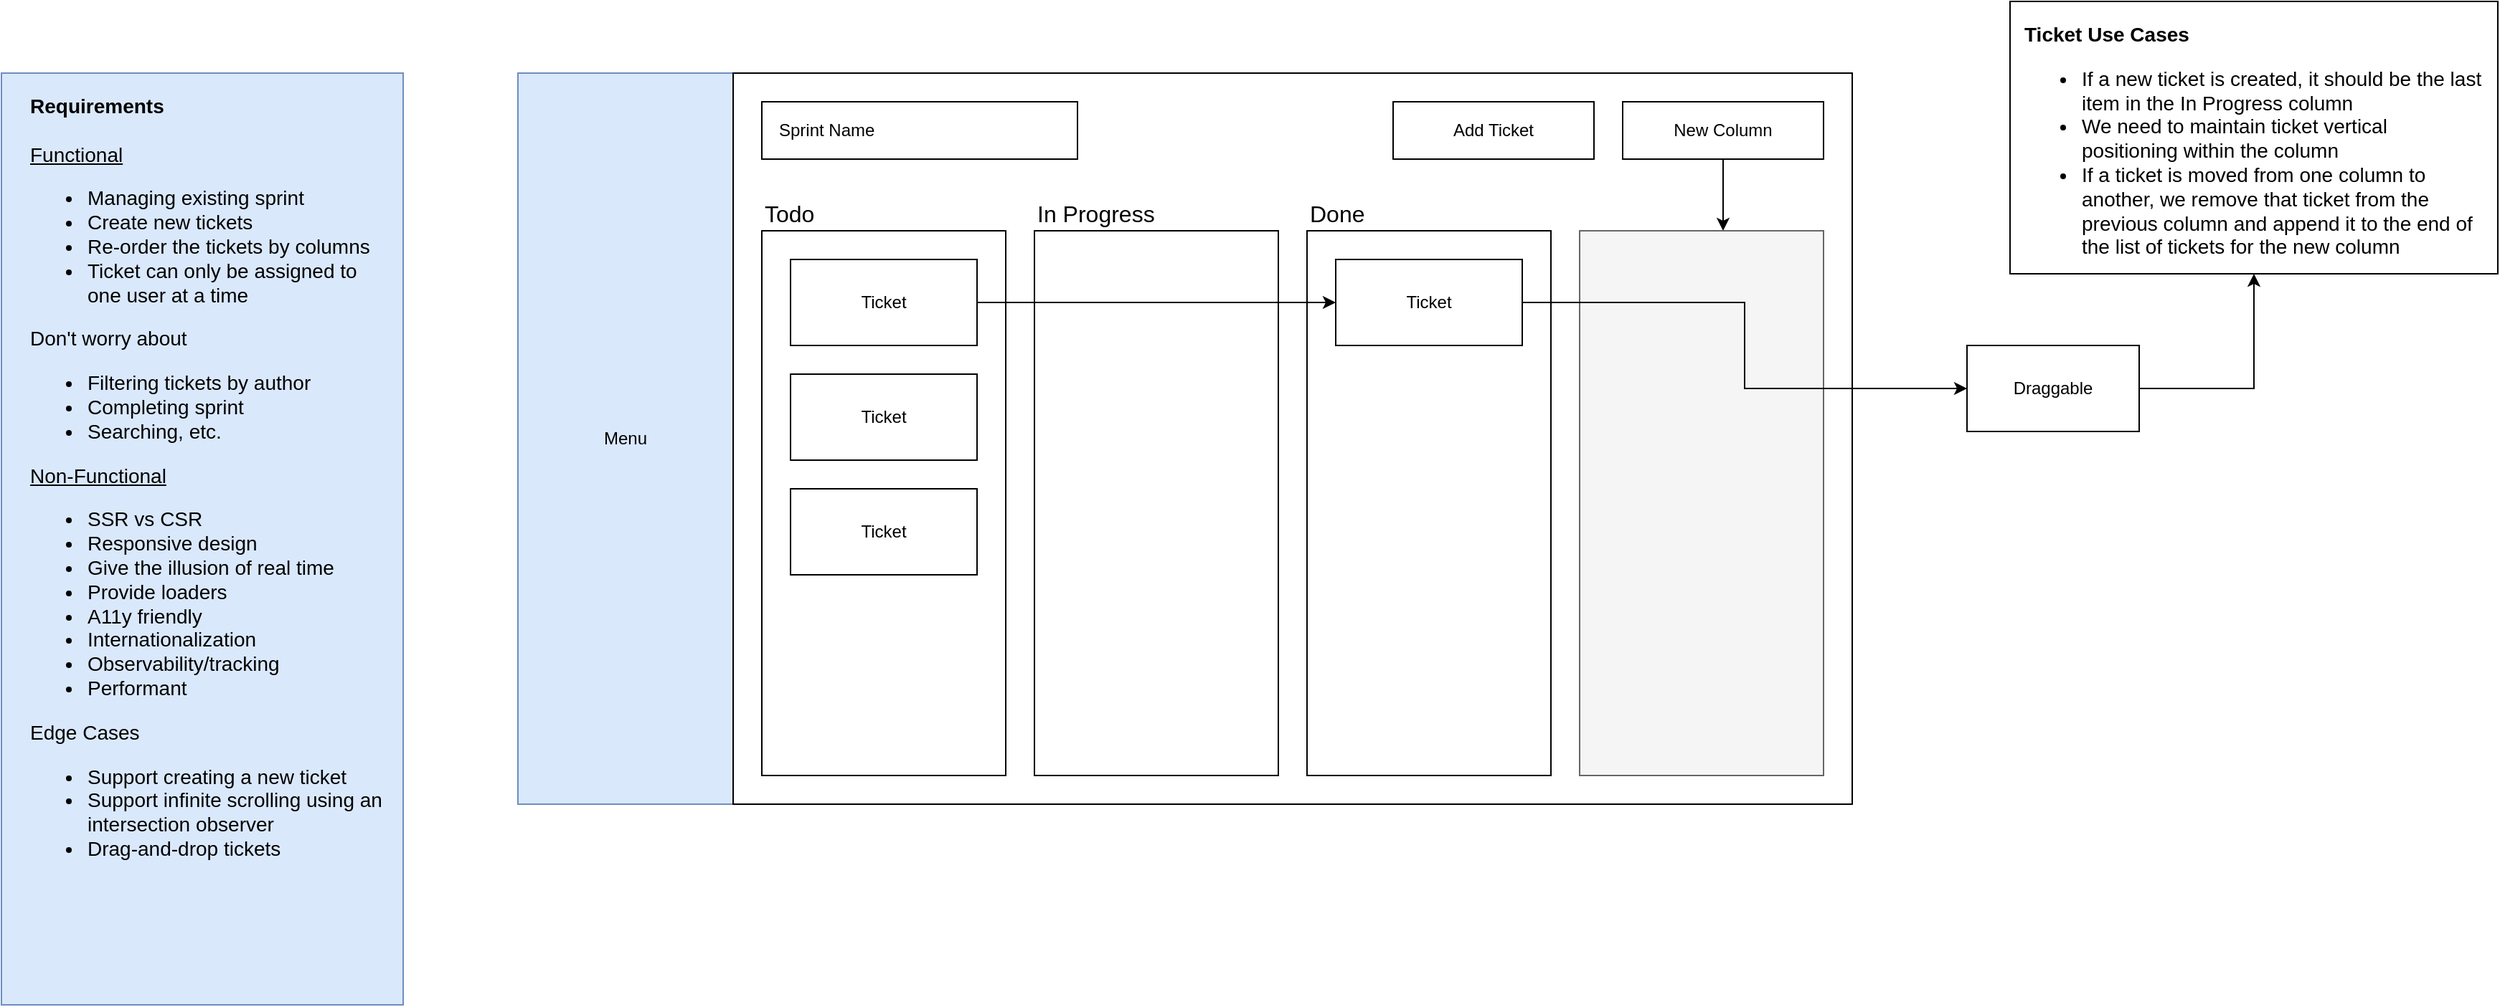 <mxfile version="24.8.4">
  <diagram name="Page-1" id="QogzQEzQDXJAw6qJvk3f">
    <mxGraphModel dx="1298" dy="1307" grid="1" gridSize="10" guides="1" tooltips="1" connect="1" arrows="1" fold="1" page="1" pageScale="1" pageWidth="1700" pageHeight="1100" math="0" shadow="0">
      <root>
        <mxCell id="0" />
        <mxCell id="1" parent="0" />
        <mxCell id="cOqGHNcGwg7gMK3qyeyV-2" value="Menu" style="rounded=0;whiteSpace=wrap;html=1;fillColor=#dae8fc;strokeColor=#6c8ebf;" vertex="1" parent="1">
          <mxGeometry x="400" y="280" width="150" height="510" as="geometry" />
        </mxCell>
        <mxCell id="cOqGHNcGwg7gMK3qyeyV-1" value="" style="rounded=0;whiteSpace=wrap;html=1;" vertex="1" parent="1">
          <mxGeometry x="550" y="280" width="780" height="510" as="geometry" />
        </mxCell>
        <mxCell id="cOqGHNcGwg7gMK3qyeyV-3" value="Sprint Name" style="rounded=0;whiteSpace=wrap;html=1;align=left;spacingLeft=10;" vertex="1" parent="1">
          <mxGeometry x="570" y="300" width="220" height="40" as="geometry" />
        </mxCell>
        <mxCell id="cOqGHNcGwg7gMK3qyeyV-4" value="Add Ticket" style="rounded=0;whiteSpace=wrap;html=1;align=center;spacingLeft=0;" vertex="1" parent="1">
          <mxGeometry x="1010" y="300" width="140" height="40" as="geometry" />
        </mxCell>
        <mxCell id="cOqGHNcGwg7gMK3qyeyV-17" style="edgeStyle=orthogonalEdgeStyle;rounded=0;orthogonalLoop=1;jettySize=auto;html=1;" edge="1" parent="1" source="cOqGHNcGwg7gMK3qyeyV-5" target="cOqGHNcGwg7gMK3qyeyV-9">
          <mxGeometry relative="1" as="geometry">
            <Array as="points">
              <mxPoint x="1240" y="380" />
              <mxPoint x="1240" y="380" />
            </Array>
          </mxGeometry>
        </mxCell>
        <mxCell id="cOqGHNcGwg7gMK3qyeyV-5" value="New Column" style="rounded=0;whiteSpace=wrap;html=1;align=center;spacingLeft=0;" vertex="1" parent="1">
          <mxGeometry x="1170" y="300" width="140" height="40" as="geometry" />
        </mxCell>
        <mxCell id="cOqGHNcGwg7gMK3qyeyV-6" value="Todo" style="rounded=0;whiteSpace=wrap;html=1;labelPosition=center;verticalLabelPosition=top;align=left;verticalAlign=bottom;fontSize=16;" vertex="1" parent="1">
          <mxGeometry x="570" y="390" width="170" height="380" as="geometry" />
        </mxCell>
        <mxCell id="cOqGHNcGwg7gMK3qyeyV-7" value="In Progress" style="rounded=0;whiteSpace=wrap;html=1;labelPosition=center;verticalLabelPosition=top;align=left;verticalAlign=bottom;fontSize=16;" vertex="1" parent="1">
          <mxGeometry x="760" y="390" width="170" height="380" as="geometry" />
        </mxCell>
        <mxCell id="cOqGHNcGwg7gMK3qyeyV-8" value="Done" style="rounded=0;whiteSpace=wrap;html=1;labelPosition=center;verticalLabelPosition=top;align=left;verticalAlign=bottom;fontSize=16;" vertex="1" parent="1">
          <mxGeometry x="950" y="390" width="170" height="380" as="geometry" />
        </mxCell>
        <mxCell id="cOqGHNcGwg7gMK3qyeyV-9" value="" style="rounded=0;whiteSpace=wrap;html=1;labelPosition=center;verticalLabelPosition=top;align=left;verticalAlign=bottom;fontSize=16;fillColor=#f5f5f5;fontColor=#333333;strokeColor=#666666;" vertex="1" parent="1">
          <mxGeometry x="1140" y="390" width="170" height="380" as="geometry" />
        </mxCell>
        <mxCell id="cOqGHNcGwg7gMK3qyeyV-15" style="edgeStyle=orthogonalEdgeStyle;rounded=0;orthogonalLoop=1;jettySize=auto;html=1;" edge="1" parent="1" source="cOqGHNcGwg7gMK3qyeyV-10" target="cOqGHNcGwg7gMK3qyeyV-14">
          <mxGeometry relative="1" as="geometry" />
        </mxCell>
        <mxCell id="cOqGHNcGwg7gMK3qyeyV-10" value="Ticket" style="rounded=0;whiteSpace=wrap;html=1;" vertex="1" parent="1">
          <mxGeometry x="590" y="410" width="130" height="60" as="geometry" />
        </mxCell>
        <mxCell id="cOqGHNcGwg7gMK3qyeyV-11" value="Ticket" style="rounded=0;whiteSpace=wrap;html=1;" vertex="1" parent="1">
          <mxGeometry x="590" y="570" width="130" height="60" as="geometry" />
        </mxCell>
        <mxCell id="cOqGHNcGwg7gMK3qyeyV-13" value="Ticket" style="rounded=0;whiteSpace=wrap;html=1;" vertex="1" parent="1">
          <mxGeometry x="590" y="490" width="130" height="60" as="geometry" />
        </mxCell>
        <mxCell id="cOqGHNcGwg7gMK3qyeyV-18" style="edgeStyle=orthogonalEdgeStyle;rounded=0;orthogonalLoop=1;jettySize=auto;html=1;" edge="1" parent="1" source="cOqGHNcGwg7gMK3qyeyV-14" target="cOqGHNcGwg7gMK3qyeyV-16">
          <mxGeometry relative="1" as="geometry" />
        </mxCell>
        <mxCell id="cOqGHNcGwg7gMK3qyeyV-14" value="Ticket" style="rounded=0;whiteSpace=wrap;html=1;" vertex="1" parent="1">
          <mxGeometry x="970" y="410" width="130" height="60" as="geometry" />
        </mxCell>
        <mxCell id="cOqGHNcGwg7gMK3qyeyV-21" style="edgeStyle=orthogonalEdgeStyle;rounded=0;orthogonalLoop=1;jettySize=auto;html=1;" edge="1" parent="1" source="cOqGHNcGwg7gMK3qyeyV-16" target="cOqGHNcGwg7gMK3qyeyV-20">
          <mxGeometry relative="1" as="geometry">
            <Array as="points">
              <mxPoint x="1610" y="500" />
            </Array>
          </mxGeometry>
        </mxCell>
        <mxCell id="cOqGHNcGwg7gMK3qyeyV-16" value="Draggable" style="rounded=0;whiteSpace=wrap;html=1;" vertex="1" parent="1">
          <mxGeometry x="1410" y="470" width="120" height="60" as="geometry" />
        </mxCell>
        <mxCell id="cOqGHNcGwg7gMK3qyeyV-19" value="&lt;b&gt;Requirements&lt;/b&gt;&lt;div&gt;&lt;br&gt;&lt;/div&gt;&lt;div&gt;&lt;u&gt;Functional&lt;/u&gt;&lt;/div&gt;&lt;div&gt;&lt;ul&gt;&lt;li&gt;Managing existing sprint&lt;/li&gt;&lt;li&gt;Create new tickets&lt;/li&gt;&lt;li&gt;Re-order the tickets by columns&lt;/li&gt;&lt;li&gt;Ticket can only be assigned to one user at a time&lt;/li&gt;&lt;/ul&gt;&lt;div&gt;Don&#39;t worry about&lt;/div&gt;&lt;/div&gt;&lt;div&gt;&lt;ul&gt;&lt;li&gt;Filtering tickets by author&lt;/li&gt;&lt;li&gt;Completing sprint&lt;/li&gt;&lt;li&gt;Searching, etc.&lt;/li&gt;&lt;/ul&gt;&lt;div&gt;&lt;u&gt;Non-Functional&lt;/u&gt;&lt;/div&gt;&lt;/div&gt;&lt;div&gt;&lt;ul&gt;&lt;li&gt;SSR vs CSR&lt;/li&gt;&lt;li&gt;Responsive design&lt;/li&gt;&lt;li&gt;Give the illusion of real time&lt;/li&gt;&lt;li&gt;Provide loaders&lt;/li&gt;&lt;li&gt;A11y friendly&lt;/li&gt;&lt;li&gt;Internationalization&lt;/li&gt;&lt;li&gt;Observability/tracking&lt;/li&gt;&lt;li&gt;Performant&lt;/li&gt;&lt;/ul&gt;&lt;div&gt;Edge Cases&lt;/div&gt;&lt;/div&gt;&lt;div&gt;&lt;ul&gt;&lt;li&gt;Support creating a new ticket&lt;/li&gt;&lt;li&gt;Support infinite scrolling using an intersection observer&lt;/li&gt;&lt;li&gt;Drag-and-drop tickets&lt;/li&gt;&lt;/ul&gt;&lt;/div&gt;" style="rounded=0;whiteSpace=wrap;html=1;fillColor=#dae8fc;strokeColor=#6c8ebf;verticalAlign=top;align=left;spacingLeft=10;spacing=10;spacingTop=0;fontSize=14;" vertex="1" parent="1">
          <mxGeometry x="40" y="280" width="280" height="650" as="geometry" />
        </mxCell>
        <mxCell id="cOqGHNcGwg7gMK3qyeyV-20" value="&lt;font style=&quot;font-size: 14px;&quot;&gt;&lt;b&gt;Ticket Use Cases&lt;/b&gt;&lt;/font&gt;&lt;div style=&quot;font-size: 14px;&quot;&gt;&lt;ul style=&quot;font-size: 14px;&quot;&gt;&lt;li style=&quot;font-size: 14px;&quot;&gt;If a new ticket is created, it should be the last item in the In Progress column&lt;/li&gt;&lt;li style=&quot;font-size: 14px;&quot;&gt;We need to maintain ticket vertical positioning within the column&lt;/li&gt;&lt;li style=&quot;font-size: 14px;&quot;&gt;If a ticket is moved from one column to another, we remove that ticket from the previous column and append it to the end of the list of tickets for the new column&lt;/li&gt;&lt;/ul&gt;&lt;/div&gt;" style="rounded=0;whiteSpace=wrap;html=1;align=left;verticalAlign=top;spacing=10;fontSize=14;" vertex="1" parent="1">
          <mxGeometry x="1440" y="230" width="340" height="190" as="geometry" />
        </mxCell>
      </root>
    </mxGraphModel>
  </diagram>
</mxfile>
